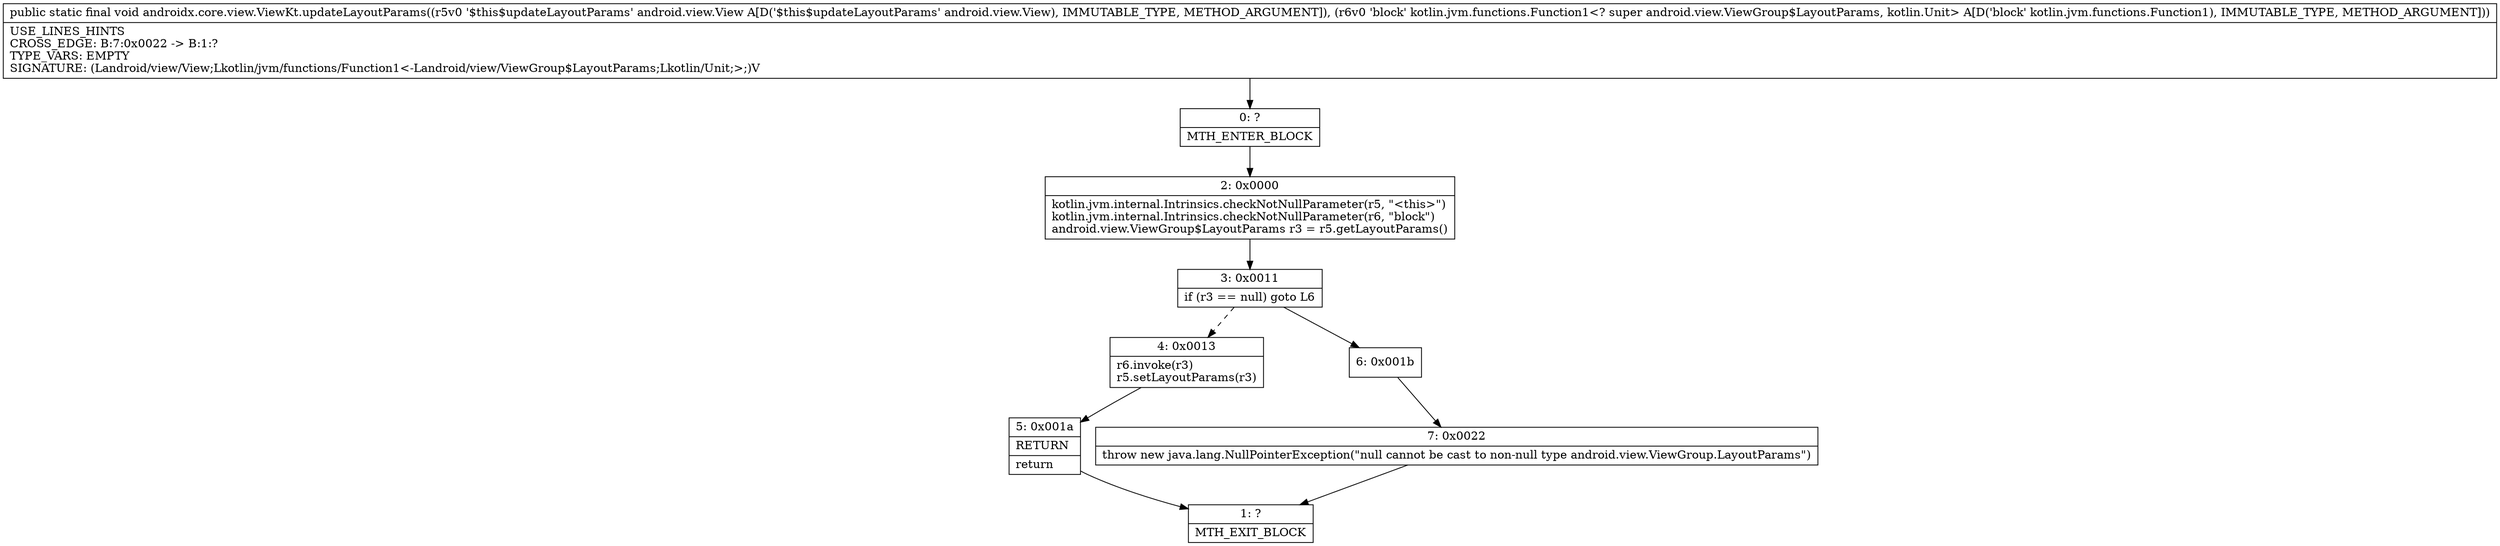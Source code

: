 digraph "CFG forandroidx.core.view.ViewKt.updateLayoutParams(Landroid\/view\/View;Lkotlin\/jvm\/functions\/Function1;)V" {
Node_0 [shape=record,label="{0\:\ ?|MTH_ENTER_BLOCK\l}"];
Node_2 [shape=record,label="{2\:\ 0x0000|kotlin.jvm.internal.Intrinsics.checkNotNullParameter(r5, \"\<this\>\")\lkotlin.jvm.internal.Intrinsics.checkNotNullParameter(r6, \"block\")\landroid.view.ViewGroup$LayoutParams r3 = r5.getLayoutParams()\l}"];
Node_3 [shape=record,label="{3\:\ 0x0011|if (r3 == null) goto L6\l}"];
Node_4 [shape=record,label="{4\:\ 0x0013|r6.invoke(r3)\lr5.setLayoutParams(r3)\l}"];
Node_5 [shape=record,label="{5\:\ 0x001a|RETURN\l|return\l}"];
Node_1 [shape=record,label="{1\:\ ?|MTH_EXIT_BLOCK\l}"];
Node_6 [shape=record,label="{6\:\ 0x001b}"];
Node_7 [shape=record,label="{7\:\ 0x0022|throw new java.lang.NullPointerException(\"null cannot be cast to non\-null type android.view.ViewGroup.LayoutParams\")\l}"];
MethodNode[shape=record,label="{public static final void androidx.core.view.ViewKt.updateLayoutParams((r5v0 '$this$updateLayoutParams' android.view.View A[D('$this$updateLayoutParams' android.view.View), IMMUTABLE_TYPE, METHOD_ARGUMENT]), (r6v0 'block' kotlin.jvm.functions.Function1\<? super android.view.ViewGroup$LayoutParams, kotlin.Unit\> A[D('block' kotlin.jvm.functions.Function1), IMMUTABLE_TYPE, METHOD_ARGUMENT]))  | USE_LINES_HINTS\lCROSS_EDGE: B:7:0x0022 \-\> B:1:?\lTYPE_VARS: EMPTY\lSIGNATURE: (Landroid\/view\/View;Lkotlin\/jvm\/functions\/Function1\<\-Landroid\/view\/ViewGroup$LayoutParams;Lkotlin\/Unit;\>;)V\l}"];
MethodNode -> Node_0;Node_0 -> Node_2;
Node_2 -> Node_3;
Node_3 -> Node_4[style=dashed];
Node_3 -> Node_6;
Node_4 -> Node_5;
Node_5 -> Node_1;
Node_6 -> Node_7;
Node_7 -> Node_1;
}

